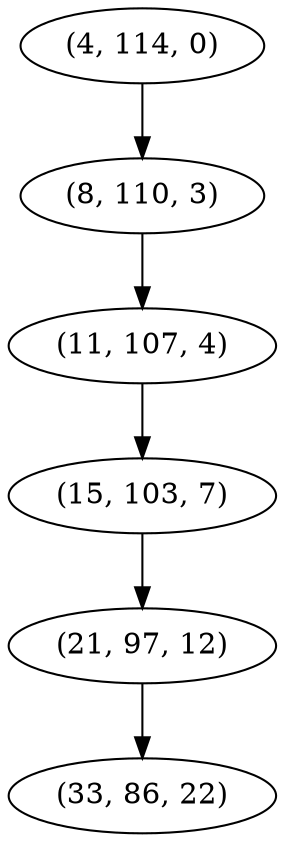 digraph tree {
    "(4, 114, 0)";
    "(8, 110, 3)";
    "(11, 107, 4)";
    "(15, 103, 7)";
    "(21, 97, 12)";
    "(33, 86, 22)";
    "(4, 114, 0)" -> "(8, 110, 3)";
    "(8, 110, 3)" -> "(11, 107, 4)";
    "(11, 107, 4)" -> "(15, 103, 7)";
    "(15, 103, 7)" -> "(21, 97, 12)";
    "(21, 97, 12)" -> "(33, 86, 22)";
}
